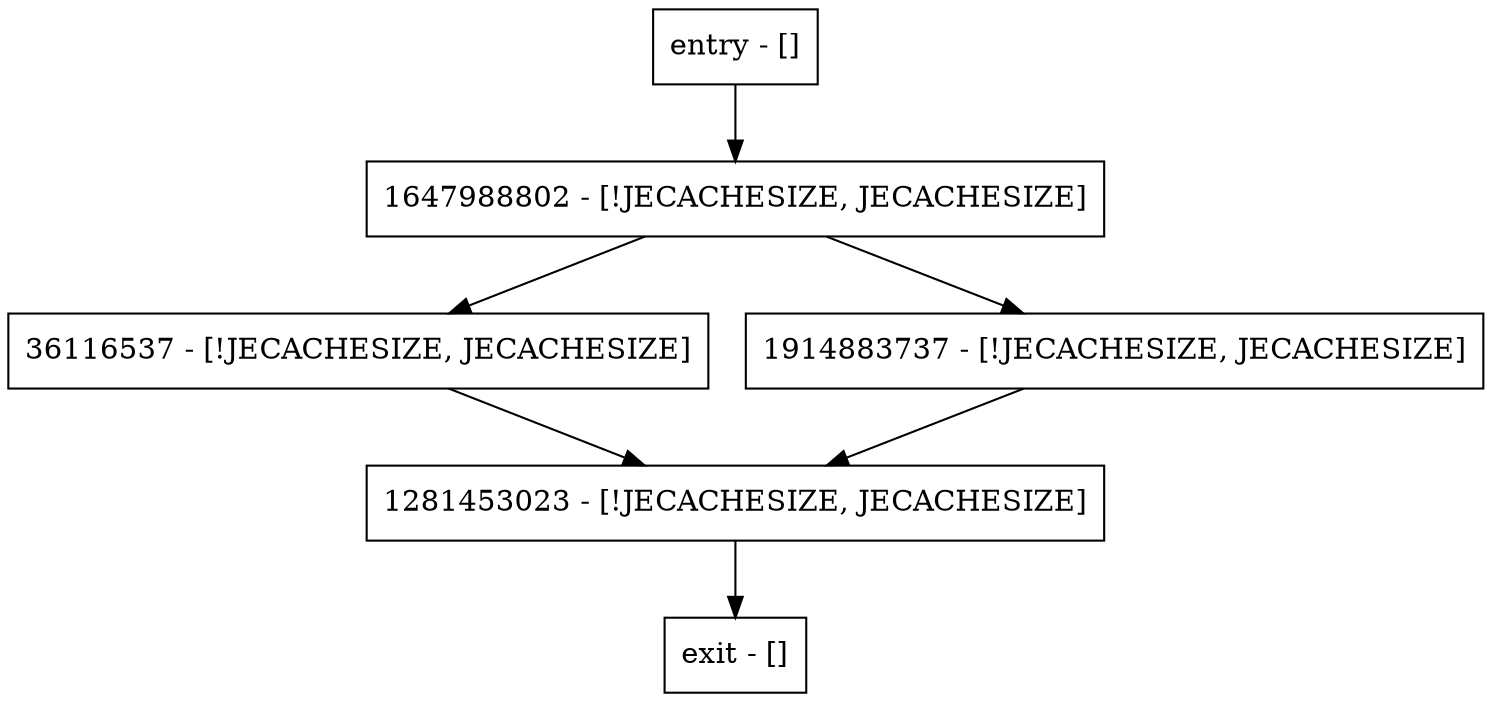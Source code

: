 digraph <clinit> {
node [shape=record];
entry [label="entry - []"];
exit [label="exit - []"];
36116537 [label="36116537 - [!JECACHESIZE, JECACHESIZE]"];
1914883737 [label="1914883737 - [!JECACHESIZE, JECACHESIZE]"];
1281453023 [label="1281453023 - [!JECACHESIZE, JECACHESIZE]"];
1647988802 [label="1647988802 - [!JECACHESIZE, JECACHESIZE]"];
entry;
exit;
entry -> 1647988802;
36116537 -> 1281453023;
1914883737 -> 1281453023;
1281453023 -> exit;
1647988802 -> 36116537;
1647988802 -> 1914883737;
}
